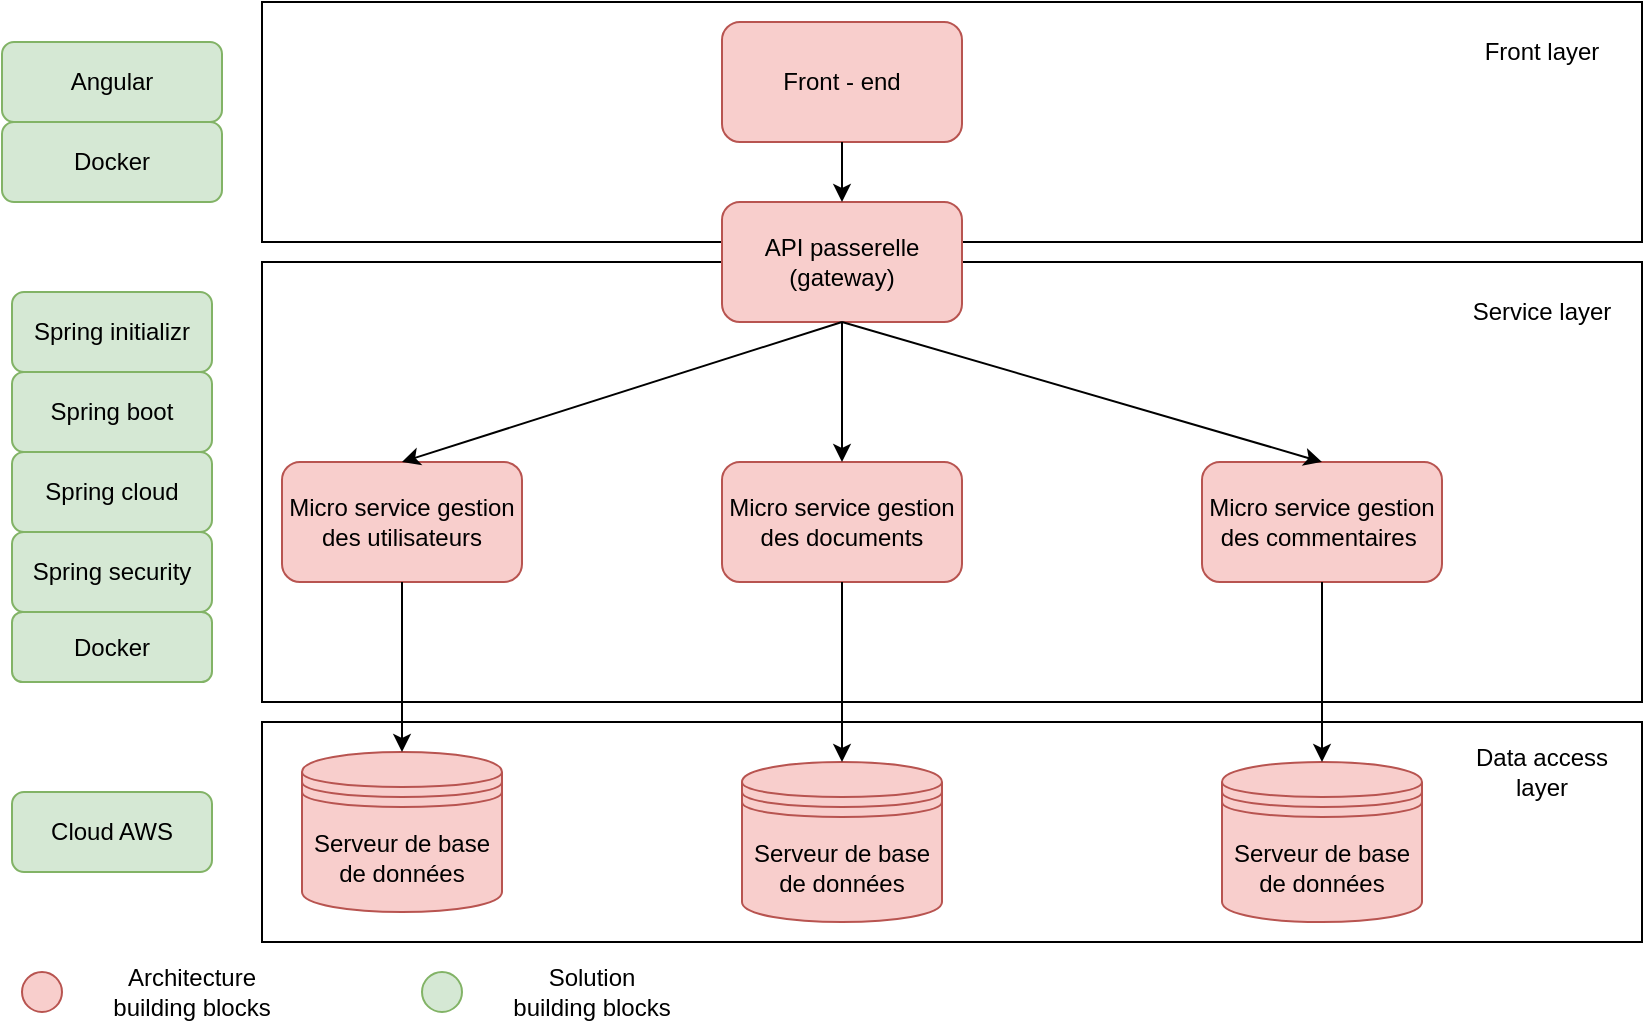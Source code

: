 <mxfile version="20.8.5" type="github">
  <diagram id="Vuyk-2e29oqBd6F1tE3K" name="Page-1">
    <mxGraphModel dx="1434" dy="726" grid="1" gridSize="10" guides="1" tooltips="1" connect="1" arrows="1" fold="1" page="1" pageScale="1" pageWidth="827" pageHeight="1169" math="0" shadow="0">
      <root>
        <mxCell id="0" />
        <mxCell id="1" parent="0" />
        <mxCell id="rIjrJX4Dk5kXch5xxkFY-4" value="" style="rounded=0;whiteSpace=wrap;html=1;" parent="1" vertex="1">
          <mxGeometry x="134" y="470" width="690" height="120" as="geometry" />
        </mxCell>
        <mxCell id="rIjrJX4Dk5kXch5xxkFY-3" value="" style="rounded=0;whiteSpace=wrap;html=1;" parent="1" vertex="1">
          <mxGeometry x="134" y="600" width="690" height="220" as="geometry" />
        </mxCell>
        <mxCell id="rIjrJX4Dk5kXch5xxkFY-2" value="" style="rounded=0;whiteSpace=wrap;html=1;" parent="1" vertex="1">
          <mxGeometry x="134" y="830" width="690" height="110" as="geometry" />
        </mxCell>
        <mxCell id="1Sg80rZOHdZ85smLCKLu-2" value="API passerelle (gateway)" style="rounded=1;whiteSpace=wrap;html=1;fillColor=#f8cecc;strokeColor=#b85450;" parent="1" vertex="1">
          <mxGeometry x="364" y="570" width="120" height="60" as="geometry" />
        </mxCell>
        <mxCell id="1Sg80rZOHdZ85smLCKLu-8" value="&lt;div&gt;Micro service gestion des utilisateurs&lt;br&gt;&lt;/div&gt;" style="rounded=1;whiteSpace=wrap;html=1;fillColor=#f8cecc;strokeColor=#b85450;" parent="1" vertex="1">
          <mxGeometry x="144" y="700" width="120" height="60" as="geometry" />
        </mxCell>
        <mxCell id="1Sg80rZOHdZ85smLCKLu-9" value="&lt;div&gt;Micro service gestion des documents&lt;br&gt;&lt;/div&gt;" style="rounded=1;whiteSpace=wrap;html=1;fillColor=#f8cecc;strokeColor=#b85450;" parent="1" vertex="1">
          <mxGeometry x="364" y="700" width="120" height="60" as="geometry" />
        </mxCell>
        <mxCell id="1Sg80rZOHdZ85smLCKLu-10" value="&lt;div&gt;Micro service gestion des commentaires&amp;nbsp; &lt;br&gt;&lt;/div&gt;" style="rounded=1;whiteSpace=wrap;html=1;fillColor=#f8cecc;strokeColor=#b85450;" parent="1" vertex="1">
          <mxGeometry x="604" y="700" width="120" height="60" as="geometry" />
        </mxCell>
        <mxCell id="1Sg80rZOHdZ85smLCKLu-16" value="" style="endArrow=classic;html=1;rounded=0;entryX=0.5;entryY=0;entryDx=0;entryDy=0;exitX=0.5;exitY=1;exitDx=0;exitDy=0;" parent="1" source="1Sg80rZOHdZ85smLCKLu-2" target="1Sg80rZOHdZ85smLCKLu-9" edge="1">
          <mxGeometry width="50" height="50" relative="1" as="geometry">
            <mxPoint x="314" y="810" as="sourcePoint" />
            <mxPoint x="364" y="760" as="targetPoint" />
          </mxGeometry>
        </mxCell>
        <mxCell id="1Sg80rZOHdZ85smLCKLu-18" value="" style="endArrow=classic;html=1;rounded=0;entryX=0.5;entryY=0;entryDx=0;entryDy=0;exitX=0.5;exitY=1;exitDx=0;exitDy=0;" parent="1" source="1Sg80rZOHdZ85smLCKLu-2" target="1Sg80rZOHdZ85smLCKLu-8" edge="1">
          <mxGeometry width="50" height="50" relative="1" as="geometry">
            <mxPoint x="314" y="810" as="sourcePoint" />
            <mxPoint x="364" y="760" as="targetPoint" />
          </mxGeometry>
        </mxCell>
        <mxCell id="1Sg80rZOHdZ85smLCKLu-19" value="Serveur de base de données " style="shape=datastore;whiteSpace=wrap;html=1;fillColor=#f8cecc;strokeColor=#b85450;" parent="1" vertex="1">
          <mxGeometry x="154" y="845" width="100" height="80" as="geometry" />
        </mxCell>
        <mxCell id="1Sg80rZOHdZ85smLCKLu-20" value="Serveur de base de données " style="shape=datastore;whiteSpace=wrap;html=1;fillColor=#f8cecc;strokeColor=#b85450;" parent="1" vertex="1">
          <mxGeometry x="374" y="850" width="100" height="80" as="geometry" />
        </mxCell>
        <mxCell id="1Sg80rZOHdZ85smLCKLu-21" value="Serveur de base de données " style="shape=datastore;whiteSpace=wrap;html=1;fillColor=#f8cecc;strokeColor=#b85450;" parent="1" vertex="1">
          <mxGeometry x="614" y="850" width="100" height="80" as="geometry" />
        </mxCell>
        <mxCell id="1Sg80rZOHdZ85smLCKLu-22" value="Front - end" style="rounded=1;whiteSpace=wrap;html=1;fillColor=#f8cecc;strokeColor=#b85450;" parent="1" vertex="1">
          <mxGeometry x="364" y="480" width="120" height="60" as="geometry" />
        </mxCell>
        <mxCell id="1Sg80rZOHdZ85smLCKLu-23" value="" style="endArrow=classic;html=1;rounded=0;entryX=0.5;entryY=0;entryDx=0;entryDy=0;exitX=0.5;exitY=1;exitDx=0;exitDy=0;" parent="1" source="1Sg80rZOHdZ85smLCKLu-22" target="1Sg80rZOHdZ85smLCKLu-2" edge="1">
          <mxGeometry width="50" height="50" relative="1" as="geometry">
            <mxPoint x="314" y="660" as="sourcePoint" />
            <mxPoint x="364" y="610" as="targetPoint" />
          </mxGeometry>
        </mxCell>
        <mxCell id="1Sg80rZOHdZ85smLCKLu-25" value="" style="endArrow=classic;html=1;rounded=0;entryX=0.5;entryY=0;entryDx=0;entryDy=0;exitX=0.5;exitY=1;exitDx=0;exitDy=0;" parent="1" source="1Sg80rZOHdZ85smLCKLu-8" target="1Sg80rZOHdZ85smLCKLu-19" edge="1">
          <mxGeometry width="50" height="50" relative="1" as="geometry">
            <mxPoint x="314" y="750" as="sourcePoint" />
            <mxPoint x="364" y="700" as="targetPoint" />
          </mxGeometry>
        </mxCell>
        <mxCell id="1Sg80rZOHdZ85smLCKLu-26" value="" style="endArrow=classic;html=1;rounded=0;entryX=0.5;entryY=0;entryDx=0;entryDy=0;exitX=0.5;exitY=1;exitDx=0;exitDy=0;" parent="1" source="1Sg80rZOHdZ85smLCKLu-9" target="1Sg80rZOHdZ85smLCKLu-20" edge="1">
          <mxGeometry width="50" height="50" relative="1" as="geometry">
            <mxPoint x="343.5" y="770" as="sourcePoint" />
            <mxPoint x="343.5" y="810" as="targetPoint" />
          </mxGeometry>
        </mxCell>
        <mxCell id="1Sg80rZOHdZ85smLCKLu-27" value="" style="endArrow=classic;html=1;rounded=0;entryX=0.5;entryY=0;entryDx=0;entryDy=0;exitX=0.5;exitY=1;exitDx=0;exitDy=0;" parent="1" source="1Sg80rZOHdZ85smLCKLu-10" target="1Sg80rZOHdZ85smLCKLu-21" edge="1">
          <mxGeometry width="50" height="50" relative="1" as="geometry">
            <mxPoint x="524" y="770" as="sourcePoint" />
            <mxPoint x="524" y="810" as="targetPoint" />
          </mxGeometry>
        </mxCell>
        <mxCell id="rIjrJX4Dk5kXch5xxkFY-1" value="" style="endArrow=classic;html=1;rounded=0;entryX=0.5;entryY=0;entryDx=0;entryDy=0;exitX=0.5;exitY=1;exitDx=0;exitDy=0;" parent="1" source="1Sg80rZOHdZ85smLCKLu-2" target="1Sg80rZOHdZ85smLCKLu-10" edge="1">
          <mxGeometry width="50" height="50" relative="1" as="geometry">
            <mxPoint x="344" y="660" as="sourcePoint" />
            <mxPoint x="394" y="610" as="targetPoint" />
          </mxGeometry>
        </mxCell>
        <mxCell id="rIjrJX4Dk5kXch5xxkFY-5" value="Service layer" style="text;html=1;strokeColor=none;fillColor=none;align=center;verticalAlign=middle;whiteSpace=wrap;rounded=0;" parent="1" vertex="1">
          <mxGeometry x="734" y="610" width="80" height="30" as="geometry" />
        </mxCell>
        <mxCell id="rIjrJX4Dk5kXch5xxkFY-6" value="Front layer" style="text;html=1;strokeColor=none;fillColor=none;align=center;verticalAlign=middle;whiteSpace=wrap;rounded=0;" parent="1" vertex="1">
          <mxGeometry x="744" y="480" width="60" height="30" as="geometry" />
        </mxCell>
        <mxCell id="rIjrJX4Dk5kXch5xxkFY-7" value="Data access layer" style="text;html=1;strokeColor=none;fillColor=none;align=center;verticalAlign=middle;whiteSpace=wrap;rounded=0;" parent="1" vertex="1">
          <mxGeometry x="734" y="840" width="80" height="30" as="geometry" />
        </mxCell>
        <mxCell id="rIjrJX4Dk5kXch5xxkFY-8" value="" style="ellipse;whiteSpace=wrap;html=1;aspect=fixed;fillColor=#f8cecc;strokeColor=#b85450;" parent="1" vertex="1">
          <mxGeometry x="14" y="955" width="20" height="20" as="geometry" />
        </mxCell>
        <mxCell id="rIjrJX4Dk5kXch5xxkFY-9" value="Architecture building blocks" style="text;html=1;strokeColor=none;fillColor=none;align=center;verticalAlign=middle;whiteSpace=wrap;rounded=0;" parent="1" vertex="1">
          <mxGeometry x="54" y="950" width="90" height="30" as="geometry" />
        </mxCell>
        <mxCell id="rIjrJX4Dk5kXch5xxkFY-10" value="" style="ellipse;whiteSpace=wrap;html=1;aspect=fixed;fillColor=#d5e8d4;strokeColor=#82b366;" parent="1" vertex="1">
          <mxGeometry x="214" y="955" width="20" height="20" as="geometry" />
        </mxCell>
        <mxCell id="rIjrJX4Dk5kXch5xxkFY-11" value="Solution building blocks" style="text;html=1;strokeColor=none;fillColor=none;align=center;verticalAlign=middle;whiteSpace=wrap;rounded=0;" parent="1" vertex="1">
          <mxGeometry x="254" y="950" width="90" height="30" as="geometry" />
        </mxCell>
        <mxCell id="rIjrJX4Dk5kXch5xxkFY-12" value="Angular" style="rounded=1;whiteSpace=wrap;html=1;fillColor=#d5e8d4;strokeColor=#82b366;" parent="1" vertex="1">
          <mxGeometry x="4" y="490" width="110" height="40" as="geometry" />
        </mxCell>
        <mxCell id="rIjrJX4Dk5kXch5xxkFY-13" value="Spring cloud" style="rounded=1;whiteSpace=wrap;html=1;fillColor=#d5e8d4;strokeColor=#82b366;" parent="1" vertex="1">
          <mxGeometry x="9" y="695" width="100" height="40" as="geometry" />
        </mxCell>
        <mxCell id="rIjrJX4Dk5kXch5xxkFY-14" value="Spring boot" style="rounded=1;whiteSpace=wrap;html=1;fillColor=#d5e8d4;strokeColor=#82b366;" parent="1" vertex="1">
          <mxGeometry x="9" y="655" width="100" height="40" as="geometry" />
        </mxCell>
        <mxCell id="rIjrJX4Dk5kXch5xxkFY-15" value="Cloud AWS" style="rounded=1;whiteSpace=wrap;html=1;fillColor=#d5e8d4;strokeColor=#82b366;" parent="1" vertex="1">
          <mxGeometry x="9" y="865" width="100" height="40" as="geometry" />
        </mxCell>
        <mxCell id="yyKlO_owRGHJmFKWj0uO-1" value="Spring security" style="rounded=1;whiteSpace=wrap;html=1;fillColor=#d5e8d4;strokeColor=#82b366;" parent="1" vertex="1">
          <mxGeometry x="9" y="735" width="100" height="40" as="geometry" />
        </mxCell>
        <mxCell id="yyKlO_owRGHJmFKWj0uO-2" value="Spring initializr" style="rounded=1;whiteSpace=wrap;html=1;fillColor=#d5e8d4;strokeColor=#82b366;" parent="1" vertex="1">
          <mxGeometry x="9" y="615" width="100" height="40" as="geometry" />
        </mxCell>
        <mxCell id="yyKlO_owRGHJmFKWj0uO-3" value="Docker" style="rounded=1;whiteSpace=wrap;html=1;fillColor=#d5e8d4;strokeColor=#82b366;" parent="1" vertex="1">
          <mxGeometry x="4" y="530" width="110" height="40" as="geometry" />
        </mxCell>
        <mxCell id="yyKlO_owRGHJmFKWj0uO-4" value="Docker" style="rounded=1;whiteSpace=wrap;html=1;fillColor=#d5e8d4;strokeColor=#82b366;" parent="1" vertex="1">
          <mxGeometry x="9" y="775" width="100" height="35" as="geometry" />
        </mxCell>
      </root>
    </mxGraphModel>
  </diagram>
</mxfile>
